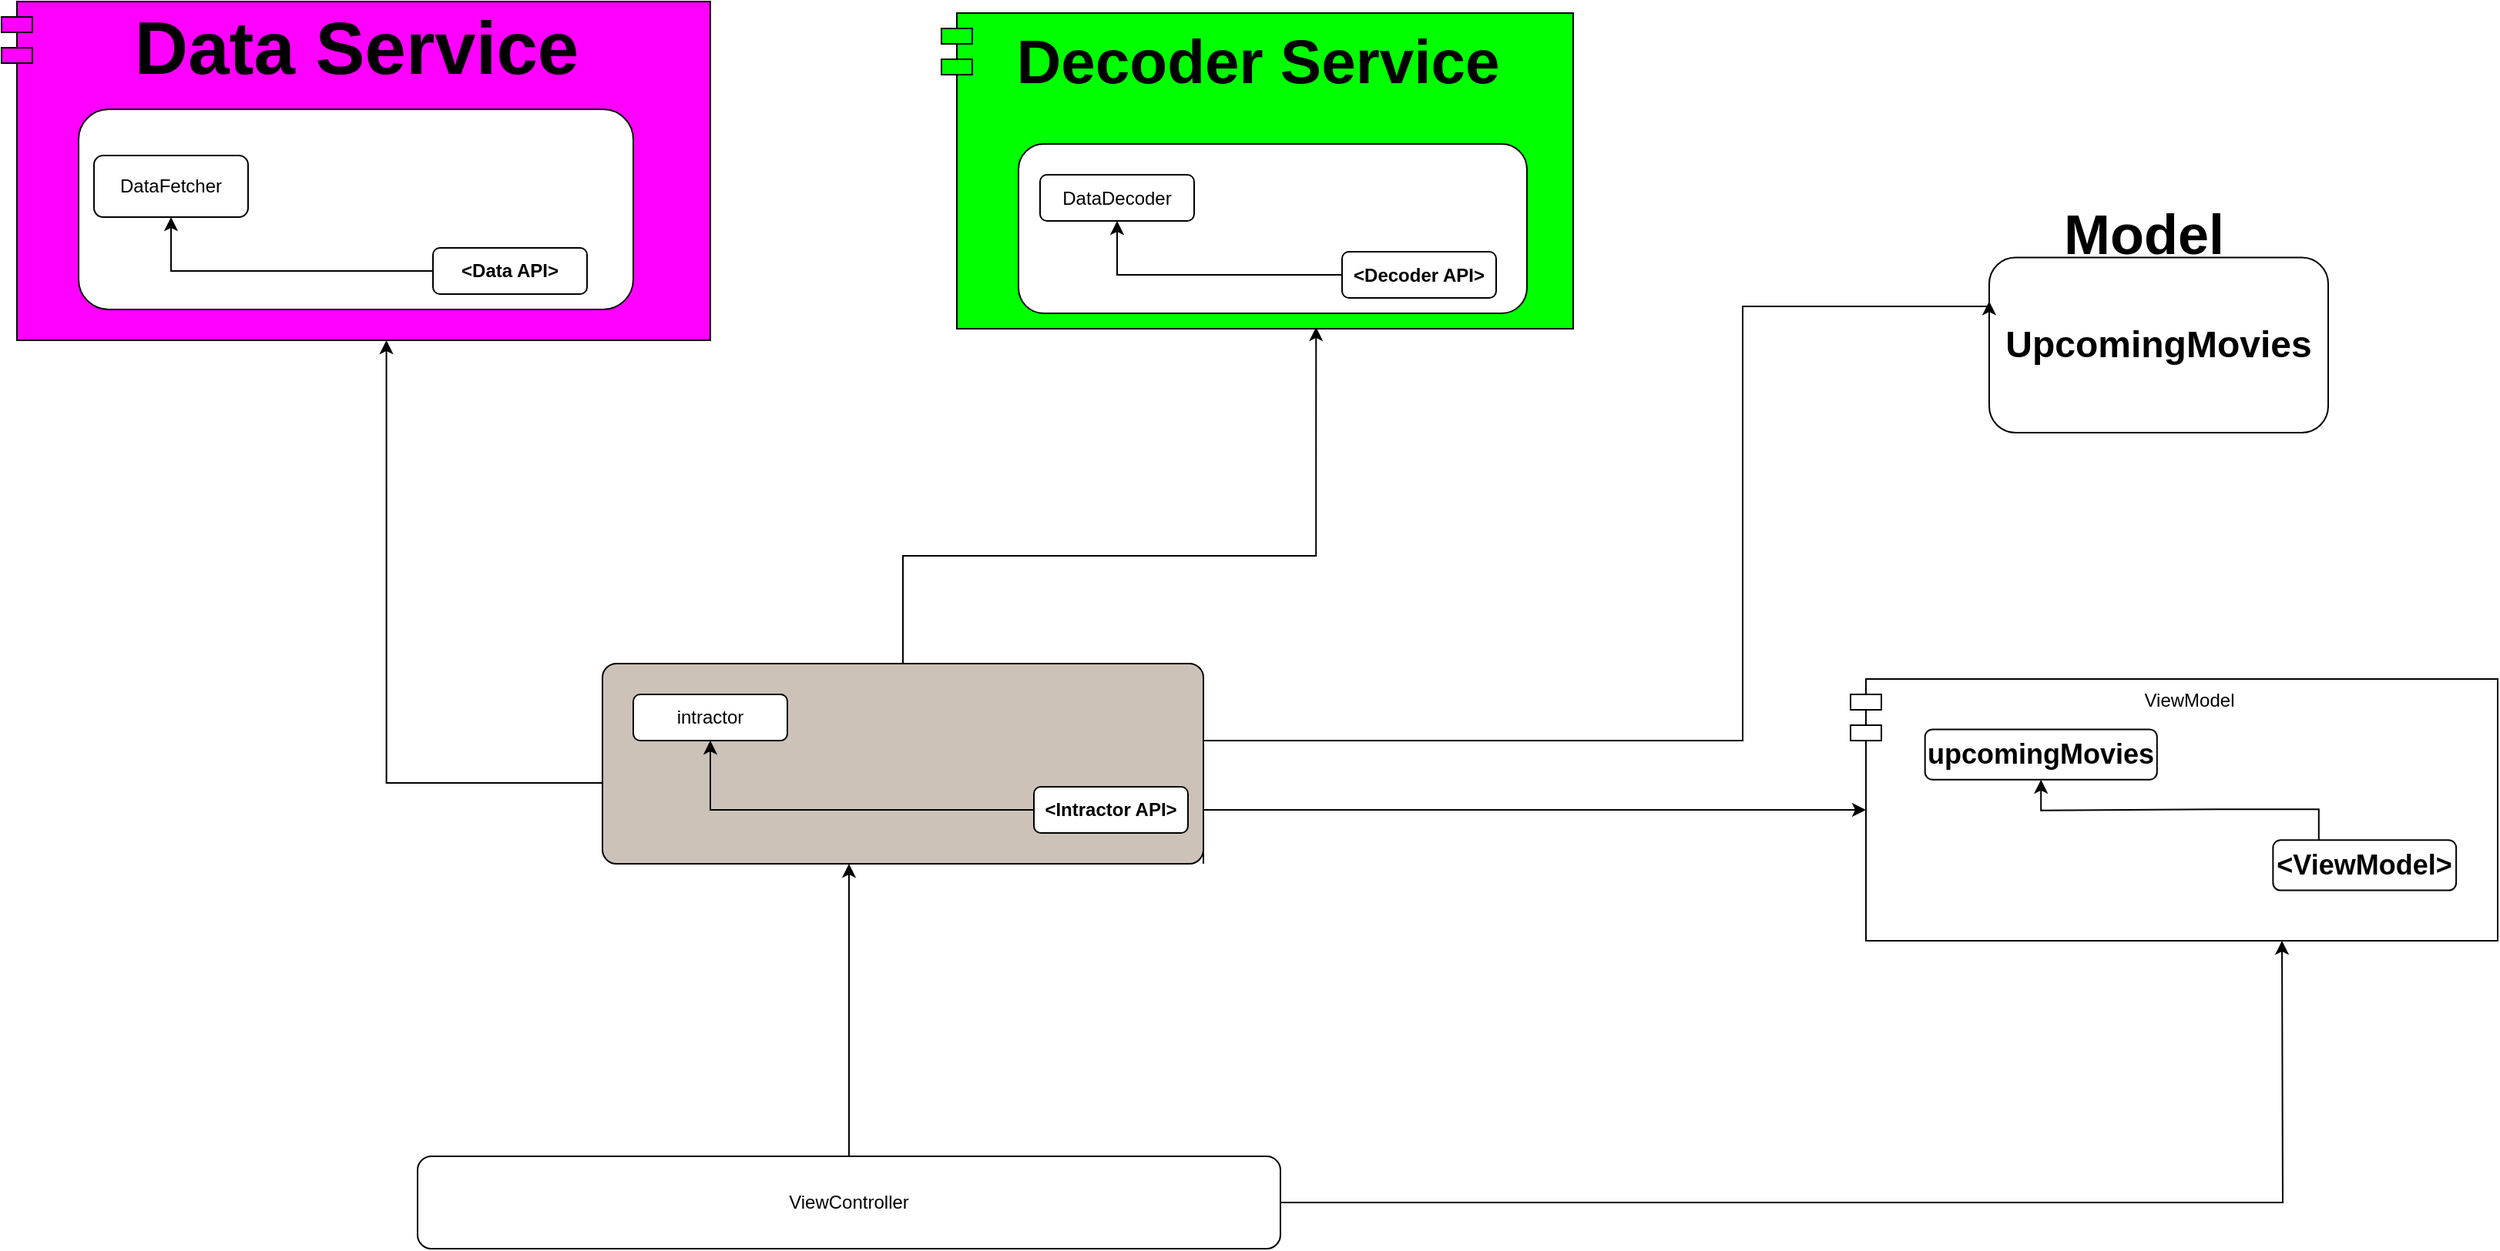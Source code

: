 <mxfile version="14.6.13" type="device" pages="2"><diagram id="UhifSF-42w1qAhomvV2c" name="Page-1"><mxGraphModel dx="2864" dy="2419" grid="1" gridSize="10" guides="1" tooltips="1" connect="1" arrows="1" fold="1" page="1" pageScale="1" pageWidth="827" pageHeight="1169" math="0" shadow="0"><root><mxCell id="0"/><mxCell id="1" parent="0"/><mxCell id="JRCIxCBR2UM5vP3-toow-10" style="edgeStyle=orthogonalEdgeStyle;rounded=0;orthogonalLoop=1;jettySize=auto;html=1;entryX=0.593;entryY=0.995;entryDx=0;entryDy=0;entryPerimeter=0;" parent="1" source="JRCIxCBR2UM5vP3-toow-3" target="JRCIxCBR2UM5vP3-toow-49" edge="1"><mxGeometry relative="1" as="geometry"><mxPoint x="10" y="-726.5" as="targetPoint"/><Array as="points"><mxPoint x="-225" y="-760"/><mxPoint x="43" y="-760"/></Array></mxGeometry></mxCell><mxCell id="JRCIxCBR2UM5vP3-toow-11" style="edgeStyle=orthogonalEdgeStyle;rounded=0;orthogonalLoop=1;jettySize=auto;html=1;entryX=0.543;entryY=1;entryDx=0;entryDy=0;entryPerimeter=0;" parent="1" source="JRCIxCBR2UM5vP3-toow-3" target="JRCIxCBR2UM5vP3-toow-34" edge="1"><mxGeometry relative="1" as="geometry"><mxPoint x="-550" y="-697.5" as="targetPoint"/><Array as="points"><mxPoint x="-560" y="-612.5"/></Array></mxGeometry></mxCell><mxCell id="doRQIKTfhAvHuFWZN_qX-1" style="edgeStyle=orthogonalEdgeStyle;rounded=0;orthogonalLoop=1;jettySize=auto;html=1;" parent="1" source="JRCIxCBR2UM5vP3-toow-6" target="JRCIxCBR2UM5vP3-toow-3" edge="1"><mxGeometry relative="1" as="geometry"><Array as="points"><mxPoint x="-260" y="-480"/><mxPoint x="-260" y="-480"/></Array></mxGeometry></mxCell><mxCell id="X_9Je712PcFfxpgx6-XO-11" style="edgeStyle=orthogonalEdgeStyle;rounded=0;orthogonalLoop=1;jettySize=auto;html=1;" parent="1" source="JRCIxCBR2UM5vP3-toow-6" edge="1"><mxGeometry relative="1" as="geometry"><mxPoint x="670" y="-510" as="targetPoint"/></mxGeometry></mxCell><mxCell id="JRCIxCBR2UM5vP3-toow-6" value="ViewController" style="rounded=1;whiteSpace=wrap;html=1;" parent="1" vertex="1"><mxGeometry x="-540" y="-370" width="560" height="60" as="geometry"/></mxCell><mxCell id="ehZwfNo9x4EAYzTrg_3U-1" value="" style="group" parent="1" vertex="1" connectable="0"><mxGeometry x="-810" y="-1120" width="460" height="220" as="geometry"/></mxCell><mxCell id="JRCIxCBR2UM5vP3-toow-34" value="" style="shape=module;align=left;spacingLeft=20;align=center;verticalAlign=top;fillColor=#FF00FF;" parent="ehZwfNo9x4EAYzTrg_3U-1" vertex="1"><mxGeometry width="460" height="220" as="geometry"/></mxCell><mxCell id="JRCIxCBR2UM5vP3-toow-35" value="" style="rounded=1;whiteSpace=wrap;html=1;" parent="ehZwfNo9x4EAYzTrg_3U-1" vertex="1"><mxGeometry x="50" y="70" width="360" height="130" as="geometry"/></mxCell><mxCell id="JRCIxCBR2UM5vP3-toow-36" value="DataFetcher" style="rounded=1;whiteSpace=wrap;html=1;" parent="ehZwfNo9x4EAYzTrg_3U-1" vertex="1"><mxGeometry x="60" y="100" width="100" height="40" as="geometry"/></mxCell><mxCell id="JRCIxCBR2UM5vP3-toow-37" style="edgeStyle=orthogonalEdgeStyle;rounded=0;orthogonalLoop=1;jettySize=auto;html=1;" parent="ehZwfNo9x4EAYzTrg_3U-1" source="JRCIxCBR2UM5vP3-toow-38" target="JRCIxCBR2UM5vP3-toow-36" edge="1"><mxGeometry relative="1" as="geometry"/></mxCell><mxCell id="JRCIxCBR2UM5vP3-toow-38" value="&lt;b&gt;&amp;lt;Data API&amp;gt;&lt;/b&gt;" style="rounded=1;whiteSpace=wrap;html=1;" parent="ehZwfNo9x4EAYzTrg_3U-1" vertex="1"><mxGeometry x="280" y="160" width="100" height="30" as="geometry"/></mxCell><mxCell id="JRCIxCBR2UM5vP3-toow-42" value="&lt;b&gt;&lt;font style=&quot;font-size: 48px&quot;&gt;Data Service&lt;/font&gt;&lt;/b&gt;" style="text;html=1;resizable=0;autosize=1;align=center;verticalAlign=middle;points=[];fillColor=none;strokeColor=none;rounded=0;" parent="ehZwfNo9x4EAYzTrg_3U-1" vertex="1"><mxGeometry x="80" y="15" width="300" height="30" as="geometry"/></mxCell><mxCell id="ehZwfNo9x4EAYzTrg_3U-2" value="" style="group" parent="1" vertex="1" connectable="0"><mxGeometry x="-200" y="-1112.5" width="410" height="205" as="geometry"/></mxCell><mxCell id="JRCIxCBR2UM5vP3-toow-49" value="" style="shape=module;align=left;spacingLeft=20;align=center;verticalAlign=top;fillColor=#00FF00;" parent="ehZwfNo9x4EAYzTrg_3U-2" vertex="1"><mxGeometry width="410" height="205" as="geometry"/></mxCell><mxCell id="JRCIxCBR2UM5vP3-toow-50" value="&lt;b&gt;&lt;font style=&quot;font-size: 40px&quot;&gt;Decoder Service&lt;/font&gt;&lt;/b&gt;" style="text;html=1;resizable=0;autosize=1;align=center;verticalAlign=middle;points=[];fillColor=none;strokeColor=none;rounded=0;fontSize=40;" parent="ehZwfNo9x4EAYzTrg_3U-2" vertex="1"><mxGeometry x="40" y="5" width="330" height="50" as="geometry"/></mxCell><mxCell id="JRCIxCBR2UM5vP3-toow-51" value="" style="rounded=1;whiteSpace=wrap;html=1;" parent="ehZwfNo9x4EAYzTrg_3U-2" vertex="1"><mxGeometry x="50" y="85" width="330" height="110" as="geometry"/></mxCell><mxCell id="JRCIxCBR2UM5vP3-toow-53" value="&lt;b&gt;&amp;lt;Decoder API&amp;gt;&lt;/b&gt;" style="rounded=1;whiteSpace=wrap;html=1;" parent="ehZwfNo9x4EAYzTrg_3U-2" vertex="1"><mxGeometry x="260" y="155" width="100" height="30" as="geometry"/></mxCell><mxCell id="JRCIxCBR2UM5vP3-toow-54" value="DataDecoder" style="rounded=1;whiteSpace=wrap;html=1;" parent="ehZwfNo9x4EAYzTrg_3U-2" vertex="1"><mxGeometry x="64" y="105" width="100" height="30" as="geometry"/></mxCell><mxCell id="JRCIxCBR2UM5vP3-toow-52" style="edgeStyle=orthogonalEdgeStyle;rounded=0;orthogonalLoop=1;jettySize=auto;html=1;" parent="ehZwfNo9x4EAYzTrg_3U-2" source="JRCIxCBR2UM5vP3-toow-53" target="JRCIxCBR2UM5vP3-toow-54" edge="1"><mxGeometry relative="1" as="geometry"/></mxCell><mxCell id="ehZwfNo9x4EAYzTrg_3U-4" value="" style="group" parent="1" vertex="1" connectable="0"><mxGeometry x="-420" y="-690" width="390" height="130" as="geometry"/></mxCell><mxCell id="JRCIxCBR2UM5vP3-toow-3" value="" style="rounded=1;whiteSpace=wrap;html=1;fillColor=#CCC2B8;arcSize=7;" parent="ehZwfNo9x4EAYzTrg_3U-4" vertex="1"><mxGeometry width="390" height="130" as="geometry"/></mxCell><mxCell id="JRCIxCBR2UM5vP3-toow-29" value="&lt;b&gt;&amp;lt;Intractor API&amp;gt;&lt;/b&gt;" style="rounded=1;whiteSpace=wrap;html=1;" parent="ehZwfNo9x4EAYzTrg_3U-4" vertex="1"><mxGeometry x="280" y="80" width="100" height="30" as="geometry"/></mxCell><mxCell id="JRCIxCBR2UM5vP3-toow-30" value="intractor" style="rounded=1;whiteSpace=wrap;html=1;" parent="ehZwfNo9x4EAYzTrg_3U-4" vertex="1"><mxGeometry x="20" y="20" width="100" height="30" as="geometry"/></mxCell><mxCell id="JRCIxCBR2UM5vP3-toow-28" style="edgeStyle=orthogonalEdgeStyle;rounded=0;orthogonalLoop=1;jettySize=auto;html=1;" parent="ehZwfNo9x4EAYzTrg_3U-4" source="JRCIxCBR2UM5vP3-toow-29" target="JRCIxCBR2UM5vP3-toow-30" edge="1"><mxGeometry relative="1" as="geometry"/></mxCell><mxCell id="X_9Je712PcFfxpgx6-XO-9" value="" style="group" parent="1" vertex="1" connectable="0"><mxGeometry x="390" y="-680" width="420" height="170" as="geometry"/></mxCell><mxCell id="X_9Je712PcFfxpgx6-XO-4" value="ViewModel&#10;" style="shape=module;align=left;spacingLeft=20;align=center;verticalAlign=top;" parent="X_9Je712PcFfxpgx6-XO-9" vertex="1"><mxGeometry width="420" height="170" as="geometry"/></mxCell><mxCell id="X_9Je712PcFfxpgx6-XO-5" value="&lt;b&gt;&lt;font style=&quot;font-size: 18px&quot;&gt;&amp;lt;ViewModel&amp;gt;&lt;/font&gt;&lt;/b&gt;" style="rounded=1;whiteSpace=wrap;html=1;" parent="X_9Je712PcFfxpgx6-XO-9" vertex="1"><mxGeometry x="274.189" y="104.615" width="118.868" height="32.692" as="geometry"/></mxCell><mxCell id="X_9Je712PcFfxpgx6-XO-7" value="&lt;span style=&quot;font-size: 18px&quot;&gt;&lt;b&gt;upcomingMovies&lt;/b&gt;&lt;/span&gt;" style="rounded=1;whiteSpace=wrap;html=1;" parent="X_9Je712PcFfxpgx6-XO-9" vertex="1"><mxGeometry x="48.34" y="32.692" width="150.566" height="32.692" as="geometry"/></mxCell><mxCell id="X_9Je712PcFfxpgx6-XO-8" style="edgeStyle=orthogonalEdgeStyle;rounded=0;orthogonalLoop=1;jettySize=auto;html=1;exitX=0.25;exitY=0;exitDx=0;exitDy=0;entryX=0.5;entryY=1;entryDx=0;entryDy=0;" parent="X_9Je712PcFfxpgx6-XO-9" source="X_9Je712PcFfxpgx6-XO-5" target="X_9Je712PcFfxpgx6-XO-7" edge="1"><mxGeometry relative="1" as="geometry"/></mxCell><mxCell id="X_9Je712PcFfxpgx6-XO-10" value="" style="group" parent="1" vertex="1" connectable="0"><mxGeometry x="480" y="-980" width="220" height="140" as="geometry"/></mxCell><mxCell id="X_9Je712PcFfxpgx6-XO-2" value="&lt;span&gt;&lt;b&gt;&lt;font style=&quot;font-size: 24px&quot;&gt;UpcomingMovies&lt;/font&gt;&lt;/b&gt;&lt;/span&gt;" style="rounded=1;whiteSpace=wrap;html=1;" parent="X_9Je712PcFfxpgx6-XO-10" vertex="1"><mxGeometry y="26.25" width="220" height="113.75" as="geometry"/></mxCell><mxCell id="X_9Je712PcFfxpgx6-XO-3" value="&lt;b&gt;&lt;font style=&quot;font-size: 36px&quot;&gt;Model&lt;/font&gt;&lt;/b&gt;" style="text;html=1;resizable=0;autosize=1;align=center;verticalAlign=middle;points=[];fillColor=none;strokeColor=none;rounded=0;" parent="X_9Je712PcFfxpgx6-XO-10" vertex="1"><mxGeometry x="40" y="-3.75" width="120" height="30" as="geometry"/></mxCell><mxCell id="OTCvDipKsR7R1fc1cQFX-1" style="edgeStyle=orthogonalEdgeStyle;rounded=0;orthogonalLoop=1;jettySize=auto;html=1;exitX=1;exitY=0.25;exitDx=0;exitDy=0;entryX=0;entryY=0.25;entryDx=0;entryDy=0;" parent="1" source="JRCIxCBR2UM5vP3-toow-3" target="X_9Je712PcFfxpgx6-XO-2" edge="1"><mxGeometry relative="1" as="geometry"><Array as="points"><mxPoint x="-30" y="-640"/><mxPoint x="320" y="-640"/><mxPoint x="320" y="-922"/></Array></mxGeometry></mxCell><mxCell id="OTCvDipKsR7R1fc1cQFX-2" style="edgeStyle=orthogonalEdgeStyle;rounded=0;orthogonalLoop=1;jettySize=auto;html=1;exitX=1;exitY=1;exitDx=0;exitDy=0;entryX=0;entryY=0.5;entryDx=10;entryDy=0;entryPerimeter=0;" parent="1" source="JRCIxCBR2UM5vP3-toow-3" target="X_9Je712PcFfxpgx6-XO-4" edge="1"><mxGeometry relative="1" as="geometry"><Array as="points"><mxPoint x="-30" y="-595"/></Array></mxGeometry></mxCell></root></mxGraphModel></diagram><diagram id="HdNZR1S5MDNft-mWd_tq" name="Page-2"><mxGraphModel dx="7557" dy="4824" grid="1" gridSize="10" guides="1" tooltips="1" connect="1" arrows="1" fold="1" page="1" pageScale="1" pageWidth="827" pageHeight="1169" math="0" shadow="1"><root><mxCell id="1kyIAP5yJ7sOfeCTXV9k-0"/><mxCell id="1kyIAP5yJ7sOfeCTXV9k-1" parent="1kyIAP5yJ7sOfeCTXV9k-0"/><mxCell id="DcD7GZhykRlPcKf7Xhi2-11" value="DataService" style="shape=module;align=left;spacingLeft=20;align=center;verticalAlign=top;fillColor=#FFFFFF;container=0;" parent="1kyIAP5yJ7sOfeCTXV9k-1" vertex="1"><mxGeometry x="-810" y="-1140" width="340" height="250" as="geometry"/></mxCell><mxCell id="DcD7GZhykRlPcKf7Xhi2-13" value="RemoteFetcher: DATAFetcherAPI" style="swimlane;fontStyle=1;align=center;verticalAlign=top;childLayout=stackLayout;horizontal=1;startSize=26;horizontalStack=0;resizeParent=1;resizeParentMax=0;resizeLast=0;collapsible=1;marginBottom=0;fillColor=#FFFFFF;container=0;" parent="1kyIAP5yJ7sOfeCTXV9k-1" vertex="1"><mxGeometry x="-760" y="-980" width="270" height="60" as="geometry"><mxRectangle x="-200" y="20" width="160" height="26" as="alternateBounds"/></mxGeometry></mxCell><mxCell id="DcD7GZhykRlPcKf7Xhi2-16" value="&lt;p style=&quot;margin: 0px ; margin-top: 4px ; text-align: center&quot;&gt;&lt;i&gt;&amp;lt;&amp;lt;Protocol&amp;gt;&amp;gt;&lt;/i&gt;&lt;br&gt;&lt;b&gt;DATAFetcherAPI&lt;/b&gt;&lt;/p&gt;&lt;hr size=&quot;1&quot;&gt;&lt;p style=&quot;margin: 0px ; margin-left: 4px&quot;&gt;+ func load(URL, @escaping (Data?, Error?) -&amp;gt;())&lt;br&gt;&lt;br&gt;&lt;/p&gt;" style="verticalAlign=top;align=left;overflow=fill;fontSize=12;fontFamily=Helvetica;html=1;fillColor=#FFFFFF;container=0;" parent="1kyIAP5yJ7sOfeCTXV9k-1" vertex="1"><mxGeometry x="-760" y="-1110" width="270" height="76" as="geometry"/></mxCell><mxCell id="DcD7GZhykRlPcKf7Xhi2-12" style="edgeStyle=orthogonalEdgeStyle;rounded=0;orthogonalLoop=1;jettySize=auto;html=1;entryX=0.482;entryY=0.98;entryDx=0;entryDy=0;entryPerimeter=0;" parent="1kyIAP5yJ7sOfeCTXV9k-1" source="DcD7GZhykRlPcKf7Xhi2-13" target="DcD7GZhykRlPcKf7Xhi2-16" edge="1"><mxGeometry x="-810" y="-1140" as="geometry"/></mxCell><mxCell id="DcD7GZhykRlPcKf7Xhi2-14" value="" style="line;strokeWidth=1;fillColor=none;align=left;verticalAlign=middle;spacingTop=-1;spacingLeft=3;spacingRight=3;rotatable=0;labelPosition=right;points=[];portConstraint=eastwest;container=0;" parent="1kyIAP5yJ7sOfeCTXV9k-1" vertex="1"><mxGeometry x="-760" y="-954" width="270" height="8" as="geometry"/></mxCell><mxCell id="DcD7GZhykRlPcKf7Xhi2-15" value="func load(URL, @escaping (Data?, Error?) -&gt;())" style="text;strokeColor=none;fillColor=none;align=left;verticalAlign=top;spacingLeft=4;spacingRight=4;overflow=hidden;rotatable=0;points=[[0,0.5],[1,0.5]];portConstraint=eastwest;container=0;" parent="1kyIAP5yJ7sOfeCTXV9k-1" vertex="1"><mxGeometry x="-760" y="-946" width="270" height="26" as="geometry"/></mxCell><mxCell id="4qxVSh-w7b2fWSFn4HQ2-100" value="" style="group" vertex="1" connectable="0" parent="1kyIAP5yJ7sOfeCTXV9k-1"><mxGeometry x="-800" y="-540" width="510" height="260" as="geometry"/></mxCell><mxCell id="4qxVSh-w7b2fWSFn4HQ2-41" value="UpcomingMovies: ViewModel" style="swimlane;fontStyle=0;childLayout=stackLayout;horizontal=1;startSize=26;fillColor=none;horizontalStack=0;resizeParent=1;resizeParentMax=0;resizeLast=0;collapsible=1;marginBottom=0;container=0;" vertex="1" parent="4qxVSh-w7b2fWSFn4HQ2-100"><mxGeometry x="15.3" y="140" width="187" height="100" as="geometry"/></mxCell><mxCell id="4qxVSh-w7b2fWSFn4HQ2-42" value="+ title: String&#10;+ release_date: String&#10;+ rating: Double&#10;+ posterPath: String" style="text;strokeColor=none;fillColor=none;align=left;verticalAlign=top;spacingLeft=4;spacingRight=4;overflow=hidden;rotatable=0;points=[[0,0.5],[1,0.5]];portConstraint=eastwest;container=0;" vertex="1" parent="4qxVSh-w7b2fWSFn4HQ2-100"><mxGeometry x="15.3" y="166" width="187" height="74" as="geometry"/></mxCell><mxCell id="4qxVSh-w7b2fWSFn4HQ2-30" style="edgeStyle=orthogonalEdgeStyle;rounded=0;orthogonalLoop=1;jettySize=auto;html=1;exitX=1.003;exitY=0.298;exitDx=0;exitDy=0;exitPerimeter=0;" edge="1" parent="4qxVSh-w7b2fWSFn4HQ2-100" source="4qxVSh-w7b2fWSFn4HQ2-42" target="4qxVSh-w7b2fWSFn4HQ2-29"><mxGeometry x="-627.938" y="-225.581" as="geometry"><mxPoint x="239.594" y="194.11" as="sourcePoint"/></mxGeometry></mxCell><mxCell id="4qxVSh-w7b2fWSFn4HQ2-16" value="" style="shape=module;align=left;spacingLeft=20;align=center;verticalAlign=top;fillColor=none;container=0;" vertex="1" parent="4qxVSh-w7b2fWSFn4HQ2-100"><mxGeometry width="510" height="260" as="geometry"/></mxCell><mxCell id="4qxVSh-w7b2fWSFn4HQ2-29" value="&lt;p style=&quot;margin: 0px ; margin-top: 4px ; text-align: center&quot;&gt;&lt;i&gt;&amp;lt;&amp;lt;&lt;b&gt;Protocol&lt;/b&gt;&amp;gt;&amp;gt;&lt;/i&gt;&lt;br&gt;&lt;b&gt;ViewModel&lt;/b&gt;&lt;/p&gt;&lt;hr size=&quot;1&quot;&gt;&lt;p style=&quot;margin: 0px ; margin-left: 4px&quot;&gt;+ posterPath: String&lt;/p&gt;&lt;p style=&quot;margin: 0px ; margin-left: 4px&quot;&gt;+ title: String&lt;/p&gt;&lt;p style=&quot;margin: 0px ; margin-left: 4px&quot;&gt;+ release_date: String&lt;/p&gt;&lt;p style=&quot;margin: 0px ; margin-left: 4px&quot;&gt;+ rating: Double&lt;/p&gt;&lt;p style=&quot;margin: 0px ; margin-left: 4px&quot;&gt;&lt;br&gt;&lt;/p&gt;&lt;p style=&quot;margin: 0px ; margin-left: 4px&quot;&gt;&lt;br&gt;&lt;/p&gt;" style="verticalAlign=top;align=left;overflow=fill;fontSize=12;fontFamily=Helvetica;html=1;fillColor=none;container=0;" vertex="1" parent="4qxVSh-w7b2fWSFn4HQ2-100"><mxGeometry x="310" y="20.0" width="181.05" height="110.47" as="geometry"/></mxCell><mxCell id="4qxVSh-w7b2fWSFn4HQ2-101" value="" style="group" vertex="1" connectable="0" parent="1kyIAP5yJ7sOfeCTXV9k-1"><mxGeometry x="-810" y="-250" width="510" height="230" as="geometry"/></mxCell><mxCell id="4qxVSh-w7b2fWSFn4HQ2-90" value="UI" style="shape=module;align=left;spacingLeft=20;align=center;verticalAlign=top;fillColor=none;container=0;" vertex="1" parent="4qxVSh-w7b2fWSFn4HQ2-101"><mxGeometry width="510" height="230" as="geometry"/></mxCell><mxCell id="4qxVSh-w7b2fWSFn4HQ2-91" value="ViewController: UIViewController" style="swimlane;fontStyle=1;align=center;verticalAlign=top;childLayout=stackLayout;horizontal=1;startSize=26;horizontalStack=0;resizeParent=1;resizeParentMax=0;resizeLast=0;collapsible=1;marginBottom=0;fillColor=none;container=0;" vertex="1" parent="4qxVSh-w7b2fWSFn4HQ2-101"><mxGeometry x="77.273" y="90" width="386.364" height="120" as="geometry"/></mxCell><mxCell id="4qxVSh-w7b2fWSFn4HQ2-95" value="&lt;b&gt;&lt;font style=&quot;font-size: 24px&quot;&gt;UIKIT&lt;/font&gt;&lt;/b&gt;" style="text;html=1;resizable=0;autosize=1;align=center;verticalAlign=middle;points=[];fillColor=none;strokeColor=none;rounded=0;container=0;" vertex="1" parent="4qxVSh-w7b2fWSFn4HQ2-101"><mxGeometry x="200.909" y="60" width="80" height="20" as="geometry"/></mxCell><mxCell id="4qxVSh-w7b2fWSFn4HQ2-92" value="+ tableView: UITableView&#10;- intractor: Inreactor&#10;- viewModel: ViewModel&#10;" style="text;strokeColor=none;fillColor=none;align=left;verticalAlign=top;spacingLeft=4;spacingRight=4;overflow=hidden;rotatable=0;points=[[0,0.5],[1,0.5]];portConstraint=eastwest;container=0;" vertex="1" parent="4qxVSh-w7b2fWSFn4HQ2-101"><mxGeometry x="77.273" y="116" width="386.364" height="54" as="geometry"/></mxCell><mxCell id="4qxVSh-w7b2fWSFn4HQ2-93" value="" style="line;strokeWidth=1;fillColor=none;align=left;verticalAlign=middle;spacingTop=-1;spacingLeft=3;spacingRight=3;rotatable=0;labelPosition=right;points=[];portConstraint=eastwest;container=0;" vertex="1" parent="4qxVSh-w7b2fWSFn4HQ2-101"><mxGeometry x="77.273" y="170" width="386.364" height="8" as="geometry"/></mxCell><mxCell id="4qxVSh-w7b2fWSFn4HQ2-94" value="+ loadData(using url : URL) -&gt; ViewModel&#10;&#10;&#10;" style="text;strokeColor=none;fillColor=none;align=left;verticalAlign=top;spacingLeft=4;spacingRight=4;overflow=hidden;rotatable=0;points=[[0,0.5],[1,0.5]];portConstraint=eastwest;container=0;" vertex="1" parent="4qxVSh-w7b2fWSFn4HQ2-101"><mxGeometry x="77.273" y="178" width="386.364" height="32" as="geometry"/></mxCell><mxCell id="4qxVSh-w7b2fWSFn4HQ2-104" value="" style="group" vertex="1" connectable="0" parent="1kyIAP5yJ7sOfeCTXV9k-1"><mxGeometry x="-810" y="-860" width="600" height="280" as="geometry"/></mxCell><mxCell id="4qxVSh-w7b2fWSFn4HQ2-32" value="" style="shape=module;align=left;spacingLeft=20;align=center;verticalAlign=top;fillColor=none;container=0;" vertex="1" parent="4qxVSh-w7b2fWSFn4HQ2-104"><mxGeometry y="-10" width="600" height="279.23" as="geometry"/></mxCell><mxCell id="4qxVSh-w7b2fWSFn4HQ2-38" value="&lt;p style=&quot;margin: 0px ; margin-top: 4px ; text-align: center&quot;&gt;&lt;i&gt;&amp;lt;&amp;lt;&lt;b&gt;Protocol&lt;/b&gt;&amp;gt;&amp;gt;&lt;/i&gt;&lt;br&gt;&lt;b&gt;Intractor&lt;/b&gt;&lt;/p&gt;&lt;hr size=&quot;1&quot;&gt;&lt;p style=&quot;margin: 0px ; margin-left: 4px&quot;&gt;+ loadData(from url: URL) -&amp;gt; ViewModel&lt;/p&gt;&lt;p style=&quot;margin: 0px ; margin-left: 4px&quot;&gt;&lt;br&gt;&lt;/p&gt;" style="verticalAlign=top;align=left;overflow=fill;fontSize=12;fontFamily=Helvetica;html=1;fillColor=none;container=0;" vertex="1" parent="4qxVSh-w7b2fWSFn4HQ2-104"><mxGeometry x="330" y="-0.003" width="240" height="69.453" as="geometry"/></mxCell><mxCell id="4qxVSh-w7b2fWSFn4HQ2-39" style="edgeStyle=orthogonalEdgeStyle;rounded=0;orthogonalLoop=1;jettySize=auto;html=1;" edge="1" parent="4qxVSh-w7b2fWSFn4HQ2-104" source="4qxVSh-w7b2fWSFn4HQ2-35" target="4qxVSh-w7b2fWSFn4HQ2-38"><mxGeometry x="-720" y="-924.848" as="geometry"/></mxCell><mxCell id="4qxVSh-w7b2fWSFn4HQ2-103" value="" style="group" vertex="1" connectable="0" parent="4qxVSh-w7b2fWSFn4HQ2-104"><mxGeometry x="47" y="86.154" width="350" height="172.308" as="geometry"/></mxCell><mxCell id="4qxVSh-w7b2fWSFn4HQ2-35" value="+ decoder: DecoderAPI&#10;+ dataLoader: DataFetcherAPI&#10;&#10;&#10;" style="text;strokeColor=none;fillColor=none;align=left;verticalAlign=top;spacingLeft=4;spacingRight=4;overflow=hidden;rotatable=0;points=[[0,0.5],[1,0.5]];portConstraint=eastwest;container=0;" vertex="1" parent="4qxVSh-w7b2fWSFn4HQ2-103"><mxGeometry y="32.322" width="350" height="50.487" as="geometry"/></mxCell><mxCell id="4qxVSh-w7b2fWSFn4HQ2-36" value="" style="line;strokeWidth=1;fillColor=none;align=left;verticalAlign=middle;spacingTop=-1;spacingLeft=3;spacingRight=3;rotatable=0;labelPosition=right;points=[];portConstraint=eastwest;container=0;" vertex="1" parent="4qxVSh-w7b2fWSFn4HQ2-103"><mxGeometry y="82.809" width="350" height="9.179" as="geometry"/></mxCell><mxCell id="4qxVSh-w7b2fWSFn4HQ2-37" value="+ loadData(from url: URL) -&gt; ViewModel&#10;- load(from url: URL) -&gt; Data&#10;- decode(data: Data) -&gt; Model&#10;- buildViewModel(from Model) -&gt; ViewModel" style="text;strokeColor=none;fillColor=none;align=left;verticalAlign=top;spacingLeft=4;spacingRight=4;overflow=hidden;rotatable=0;points=[[0,0.5],[1,0.5]];portConstraint=eastwest;container=0;" vertex="1" parent="4qxVSh-w7b2fWSFn4HQ2-103"><mxGeometry y="91.988" width="350" height="80.32" as="geometry"/></mxCell><mxCell id="4qxVSh-w7b2fWSFn4HQ2-34" value="VCIntractor: Intractor" style="swimlane;fontStyle=1;align=center;verticalAlign=top;childLayout=stackLayout;horizontal=1;startSize=26;horizontalStack=0;resizeParent=1;resizeParentMax=0;resizeLast=0;collapsible=1;marginBottom=0;fillColor=none;container=0;" vertex="1" parent="4qxVSh-w7b2fWSFn4HQ2-103"><mxGeometry width="350" height="165.498" as="geometry"/></mxCell><mxCell id="s_Yl9e2CeMTQiv_r_vm1-0" value="Untitled Layer" parent="1kyIAP5yJ7sOfeCTXV9k-0"/><mxCell id="s_Yl9e2CeMTQiv_r_vm1-2" value="" style="group" parent="s_Yl9e2CeMTQiv_r_vm1-0" vertex="1" connectable="0"><mxGeometry x="-390" y="-1140" width="377" height="250" as="geometry"/></mxCell><mxCell id="s_Yl9e2CeMTQiv_r_vm1-3" value="Decoder Service" style="shape=module;align=left;spacingLeft=20;align=center;verticalAlign=top;fillColor=#FFFFFF;" parent="s_Yl9e2CeMTQiv_r_vm1-2" vertex="1"><mxGeometry width="377" height="250" as="geometry"/></mxCell><mxCell id="s_Yl9e2CeMTQiv_r_vm1-10" style="edgeStyle=orthogonalEdgeStyle;rounded=0;orthogonalLoop=1;jettySize=auto;html=1;entryX=0.5;entryY=1;entryDx=0;entryDy=0;" parent="s_Yl9e2CeMTQiv_r_vm1-2" source="s_Yl9e2CeMTQiv_r_vm1-4" target="s_Yl9e2CeMTQiv_r_vm1-9" edge="1"><mxGeometry relative="1" as="geometry"/></mxCell><mxCell id="s_Yl9e2CeMTQiv_r_vm1-4" value="DataFetcher: DataAPI" style="swimlane;fontStyle=1;align=center;verticalAlign=top;childLayout=stackLayout;horizontal=1;startSize=26;horizontalStack=0;resizeParent=1;resizeParentMax=0;resizeLast=0;collapsible=1;marginBottom=0;fillColor=#FFFFFF;" parent="s_Yl9e2CeMTQiv_r_vm1-2" vertex="1"><mxGeometry x="52.365" y="160" width="305.785" height="60" as="geometry"><mxRectangle x="-200" y="20" width="160" height="26" as="alternateBounds"/></mxGeometry></mxCell><mxCell id="s_Yl9e2CeMTQiv_r_vm1-5" value="" style="line;strokeWidth=1;fillColor=none;align=left;verticalAlign=middle;spacingTop=-1;spacingLeft=3;spacingRight=3;rotatable=0;labelPosition=right;points=[];portConstraint=eastwest;" parent="s_Yl9e2CeMTQiv_r_vm1-4" vertex="1"><mxGeometry y="26" width="305.785" height="8" as="geometry"/></mxCell><mxCell id="s_Yl9e2CeMTQiv_r_vm1-6" value="  + func decode&lt;T: Decodable&gt;(Data,(T?, Error?) -&gt; () )" style="text;strokeColor=none;fillColor=none;align=left;verticalAlign=top;spacingLeft=4;spacingRight=4;overflow=hidden;rotatable=0;points=[[0,0.5],[1,0.5]];portConstraint=eastwest;" parent="s_Yl9e2CeMTQiv_r_vm1-4" vertex="1"><mxGeometry y="34" width="305.785" height="26" as="geometry"/></mxCell><mxCell id="s_Yl9e2CeMTQiv_r_vm1-9" value="&lt;p style=&quot;margin: 0px ; margin-top: 4px ; text-align: center&quot;&gt;&lt;i&gt;&amp;lt;&amp;lt;Protocol&amp;gt;&amp;gt;&lt;/i&gt;&lt;br&gt;&lt;b&gt;DecoderAPI&lt;/b&gt;&lt;/p&gt;&lt;hr size=&quot;1&quot;&gt;&lt;p style=&quot;margin: 0px ; margin-left: 4px&quot;&gt;&lt;span class=&quot;pl-en&quot; style=&quot;box-sizing: border-box&quot;&gt;&amp;nbsp; +&amp;nbsp;&lt;b&gt;func&lt;/b&gt;&amp;nbsp;decode&lt;/span&gt;&lt;span style=&quot;color: rgb(36 , 41 , 46) ; background-color: rgb(255 , 255 , 255)&quot;&gt;&amp;lt;T&lt;/span&gt;&lt;span style=&quot;color: rgb(36 , 41 , 46) ; background-color: rgb(255 , 255 , 255)&quot;&gt;:&amp;nbsp;&lt;/span&gt;&lt;span class=&quot;pl-e&quot; style=&quot;box-sizing: border-box&quot;&gt;Decodable&lt;/span&gt;&lt;span style=&quot;color: rgb(36 , 41 , 46) ; background-color: rgb(255 , 255 , 255)&quot;&gt;&amp;gt;(&lt;/span&gt;&lt;span style=&quot;color: rgb(36 , 41 , 46) ; background-color: rgb(255 , 255 , 255)&quot;&gt;Data,&lt;/span&gt;&lt;span style=&quot;color: rgb(36 , 41 , 46) ; background-color: rgb(255 , 255 , 255)&quot;&gt;(T&lt;/span&gt;&lt;span class=&quot;pl-k&quot; style=&quot;box-sizing: border-box&quot;&gt;?&lt;/span&gt;&lt;span style=&quot;color: rgb(36 , 41 , 46) ; background-color: rgb(255 , 255 , 255)&quot;&gt;,&amp;nbsp;&lt;/span&gt;&lt;span class=&quot;pl-c1&quot; style=&quot;box-sizing: border-box&quot;&gt;Error&lt;/span&gt;&lt;span class=&quot;pl-k&quot; style=&quot;box-sizing: border-box&quot;&gt;?&lt;/span&gt;&lt;span style=&quot;color: rgb(36 , 41 , 46) ; background-color: rgb(255 , 255 , 255)&quot;&gt;)&amp;nbsp;&lt;/span&gt;&lt;span class=&quot;pl-k&quot; style=&quot;box-sizing: border-box&quot;&gt;-&amp;gt;&lt;/span&gt;&lt;span style=&quot;color: rgb(36 , 41 , 46) ; background-color: rgb(255 , 255 , 255)&quot;&gt;&amp;nbsp;&lt;/span&gt;&lt;span&gt;()&lt;/span&gt;&lt;span style=&quot;color: rgb(36 , 41 , 46) ; background-color: rgb(255 , 255 , 255)&quot;&gt;&amp;nbsp;)&lt;/span&gt;&lt;br&gt;&lt;/p&gt;" style="verticalAlign=top;align=left;overflow=fill;fontSize=12;fontFamily=Helvetica;html=1;fillColor=none;" parent="s_Yl9e2CeMTQiv_r_vm1-2" vertex="1"><mxGeometry x="38.228" y="30" width="311.025" height="70" as="geometry"/></mxCell></root></mxGraphModel></diagram></mxfile>